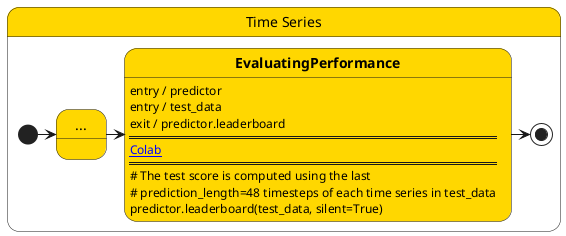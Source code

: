 @startuml
'https://plantuml.com/state-diagram

'scale 350 width

'skinparam state {
'  FontSize 12
'  FontColor blue
'}

skinparam state {
  backgroundColor Gold
}

state "Time Series" as TimeSeries {
  state "..." as more {

  }

  state "**EvaluatingPerformance**" as EvaluatingPerformance

  EvaluatingPerformance : entry / predictor\n\
entry / test_data\n\
exit / predictor.leaderboard\n\
====\n\
[[https://colab.research.google.com/github/autogluon/autogluon/blob/master/docs/tutorials/timeseries/forecasting-quick-start.ipynb#scrollTo=2f4f8e9c&line=3&uniqifier=1 Colab]]\n\
====\n\
~# The test score is computed using the last\n\
~# prediction_length=48 timesteps of each time series in test_data\n\
predictor.leaderboard(test_data, silent=True)

  [*] -> more
  more -> EvaluatingPerformance
  EvaluatingPerformance -> [*]
}

'center footer Generated by Plant2ML www.plant2ml.com

@enduml